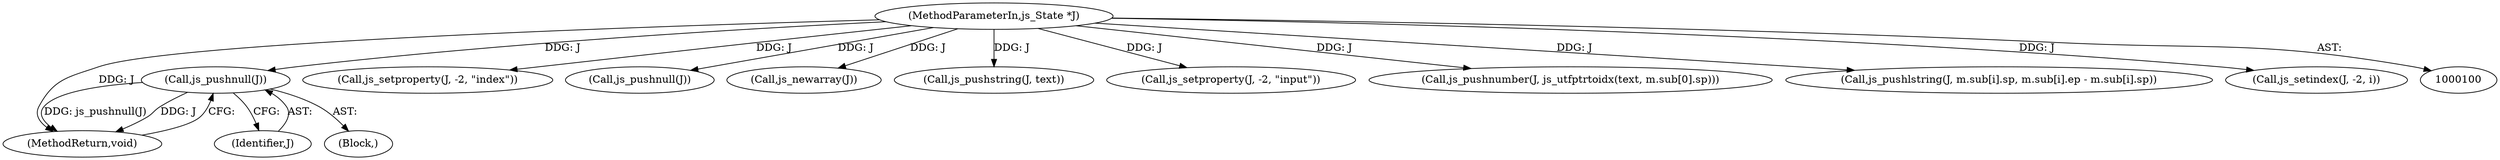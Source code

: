 digraph "0_mujs_00d4606c3baf813b7b1c176823b2729bf51002a2_0@pointer" {
"1000262" [label="(Call,js_pushnull(J))"];
"1000101" [label="(MethodParameterIn,js_State *J)"];
"1000264" [label="(MethodReturn,void)"];
"1000262" [label="(Call,js_pushnull(J))"];
"1000181" [label="(Call,js_setproperty(J, -2, \"index\"))"];
"1000131" [label="(Call,js_pushnull(J))"];
"1000263" [label="(Identifier,J)"];
"1000160" [label="(Call,js_newarray(J))"];
"1000162" [label="(Call,js_pushstring(J, text))"];
"1000165" [label="(Call,js_setproperty(J, -2, \"input\"))"];
"1000170" [label="(Call,js_pushnumber(J, js_utfptrtoidx(text, m.sub[0].sp)))"];
"1000104" [label="(Block,)"];
"1000198" [label="(Call,js_pushlstring(J, m.sub[i].sp, m.sub[i].ep - m.sub[i].sp))"];
"1000101" [label="(MethodParameterIn,js_State *J)"];
"1000222" [label="(Call,js_setindex(J, -2, i))"];
"1000262" -> "1000104"  [label="AST: "];
"1000262" -> "1000263"  [label="CFG: "];
"1000263" -> "1000262"  [label="AST: "];
"1000264" -> "1000262"  [label="CFG: "];
"1000262" -> "1000264"  [label="DDG: js_pushnull(J)"];
"1000262" -> "1000264"  [label="DDG: J"];
"1000101" -> "1000262"  [label="DDG: J"];
"1000101" -> "1000100"  [label="AST: "];
"1000101" -> "1000264"  [label="DDG: J"];
"1000101" -> "1000131"  [label="DDG: J"];
"1000101" -> "1000160"  [label="DDG: J"];
"1000101" -> "1000162"  [label="DDG: J"];
"1000101" -> "1000165"  [label="DDG: J"];
"1000101" -> "1000170"  [label="DDG: J"];
"1000101" -> "1000181"  [label="DDG: J"];
"1000101" -> "1000198"  [label="DDG: J"];
"1000101" -> "1000222"  [label="DDG: J"];
}
